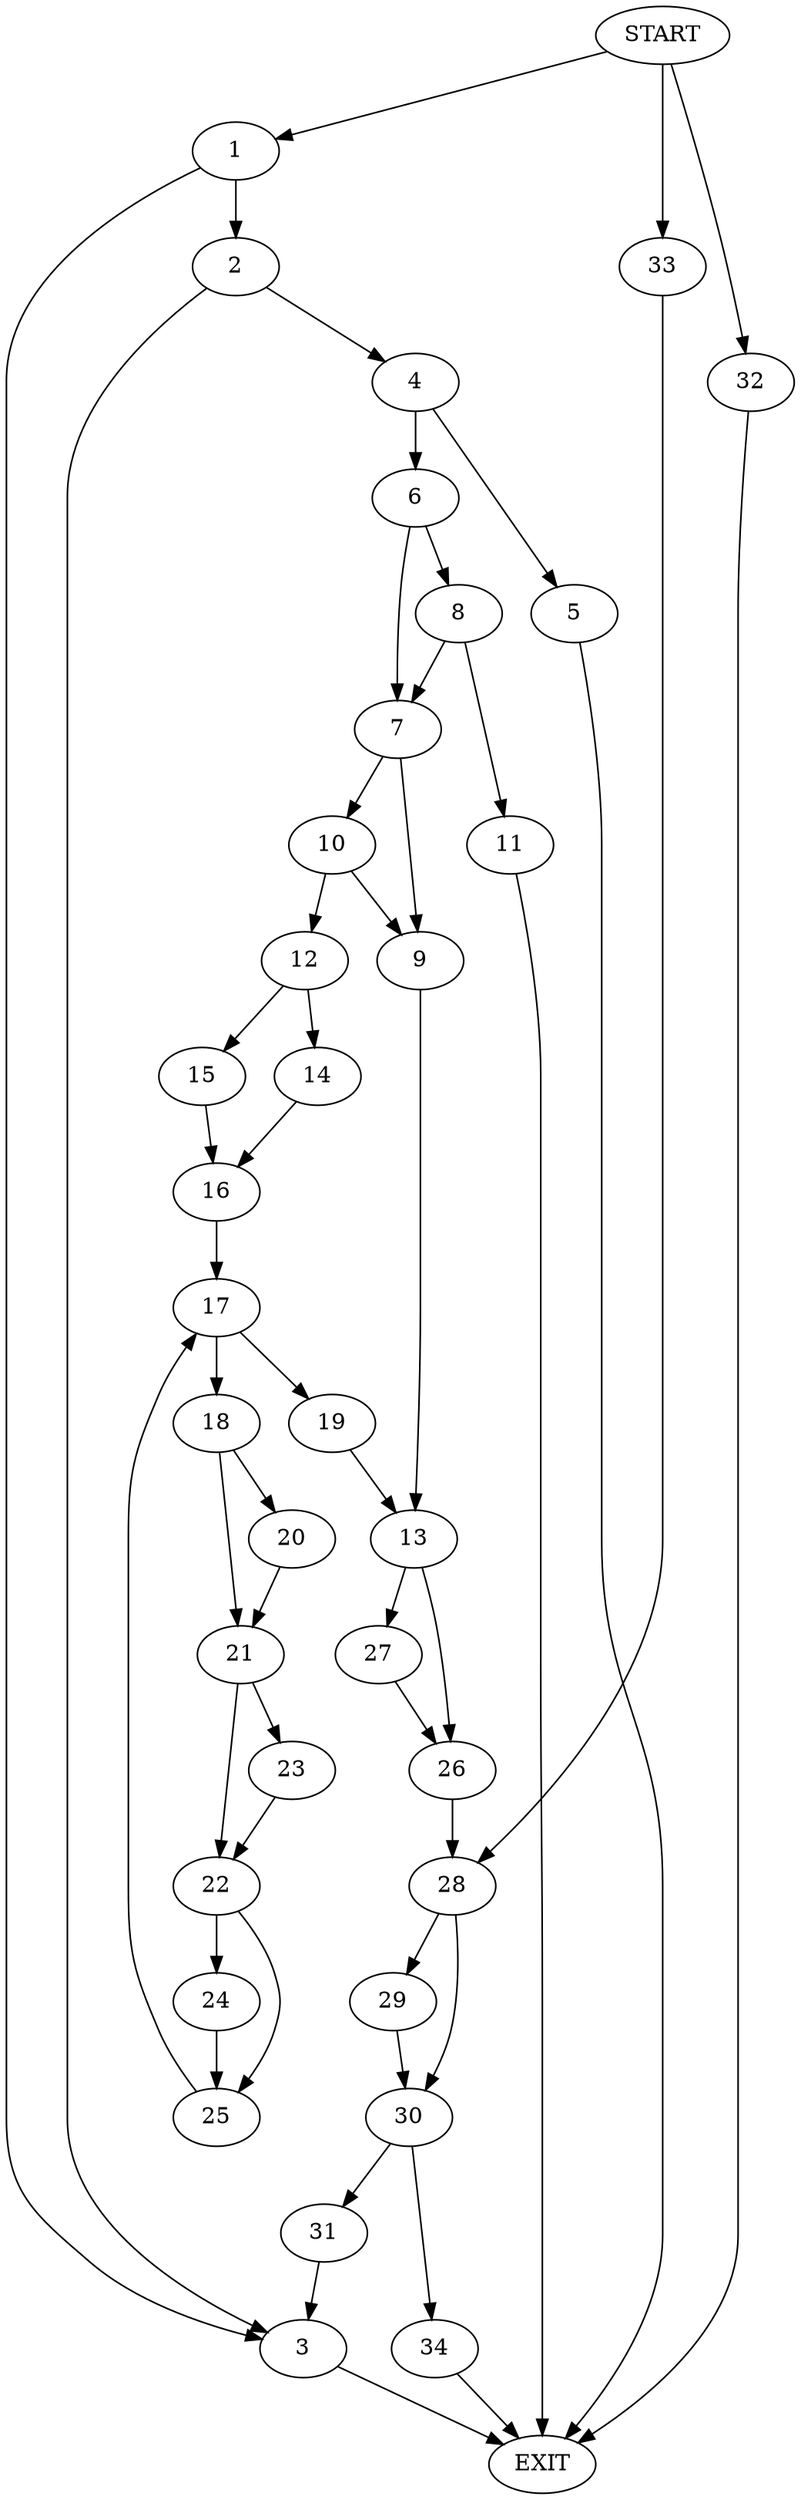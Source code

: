digraph {
0 [label="START"]
35 [label="EXIT"]
0 -> 1
1 -> 2
1 -> 3
3 -> 35
2 -> 4
2 -> 3
4 -> 5
4 -> 6
5 -> 35
6 -> 7
6 -> 8
7 -> 9
7 -> 10
8 -> 7
8 -> 11
11 -> 35
10 -> 12
10 -> 9
9 -> 13
12 -> 14
12 -> 15
14 -> 16
15 -> 16
16 -> 17
17 -> 18
17 -> 19
18 -> 20
18 -> 21
19 -> 13
21 -> 22
21 -> 23
20 -> 21
23 -> 22
22 -> 24
22 -> 25
25 -> 17
24 -> 25
13 -> 26
13 -> 27
27 -> 26
26 -> 28
28 -> 29
28 -> 30
31 -> 3
0 -> 32
32 -> 35
0 -> 33
33 -> 28
34 -> 35
29 -> 30
30 -> 31
30 -> 34
}

